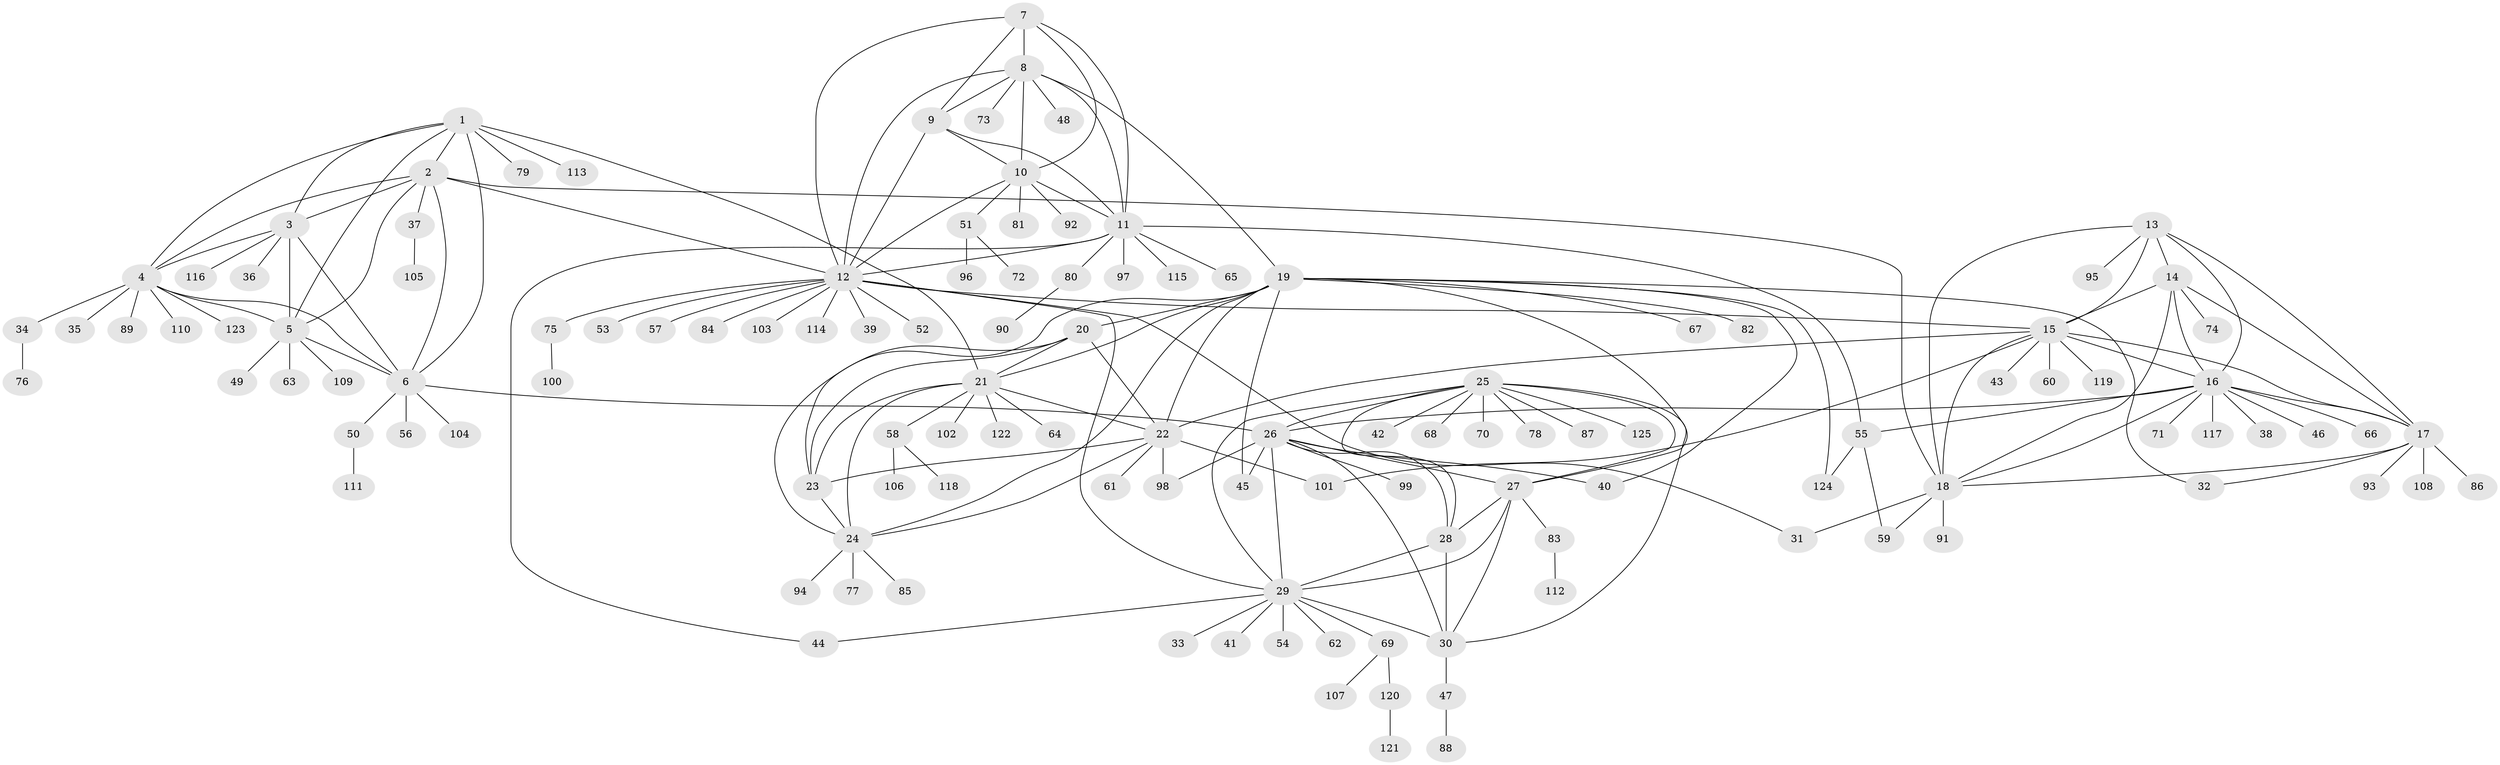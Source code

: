 // coarse degree distribution, {15: 0.013157894736842105, 2: 0.14473684210526316, 1: 0.5789473684210527, 7: 0.02631578947368421, 8: 0.06578947368421052, 6: 0.06578947368421052, 4: 0.039473684210526314, 5: 0.039473684210526314, 9: 0.013157894736842105, 13: 0.013157894736842105}
// Generated by graph-tools (version 1.1) at 2025/37/03/04/25 23:37:48]
// undirected, 125 vertices, 190 edges
graph export_dot {
  node [color=gray90,style=filled];
  1;
  2;
  3;
  4;
  5;
  6;
  7;
  8;
  9;
  10;
  11;
  12;
  13;
  14;
  15;
  16;
  17;
  18;
  19;
  20;
  21;
  22;
  23;
  24;
  25;
  26;
  27;
  28;
  29;
  30;
  31;
  32;
  33;
  34;
  35;
  36;
  37;
  38;
  39;
  40;
  41;
  42;
  43;
  44;
  45;
  46;
  47;
  48;
  49;
  50;
  51;
  52;
  53;
  54;
  55;
  56;
  57;
  58;
  59;
  60;
  61;
  62;
  63;
  64;
  65;
  66;
  67;
  68;
  69;
  70;
  71;
  72;
  73;
  74;
  75;
  76;
  77;
  78;
  79;
  80;
  81;
  82;
  83;
  84;
  85;
  86;
  87;
  88;
  89;
  90;
  91;
  92;
  93;
  94;
  95;
  96;
  97;
  98;
  99;
  100;
  101;
  102;
  103;
  104;
  105;
  106;
  107;
  108;
  109;
  110;
  111;
  112;
  113;
  114;
  115;
  116;
  117;
  118;
  119;
  120;
  121;
  122;
  123;
  124;
  125;
  1 -- 2;
  1 -- 3;
  1 -- 4;
  1 -- 5;
  1 -- 6;
  1 -- 21;
  1 -- 79;
  1 -- 113;
  2 -- 3;
  2 -- 4;
  2 -- 5;
  2 -- 6;
  2 -- 12;
  2 -- 18;
  2 -- 37;
  3 -- 4;
  3 -- 5;
  3 -- 6;
  3 -- 36;
  3 -- 116;
  4 -- 5;
  4 -- 6;
  4 -- 34;
  4 -- 35;
  4 -- 89;
  4 -- 110;
  4 -- 123;
  5 -- 6;
  5 -- 49;
  5 -- 63;
  5 -- 109;
  6 -- 26;
  6 -- 50;
  6 -- 56;
  6 -- 104;
  7 -- 8;
  7 -- 9;
  7 -- 10;
  7 -- 11;
  7 -- 12;
  8 -- 9;
  8 -- 10;
  8 -- 11;
  8 -- 12;
  8 -- 19;
  8 -- 48;
  8 -- 73;
  9 -- 10;
  9 -- 11;
  9 -- 12;
  10 -- 11;
  10 -- 12;
  10 -- 51;
  10 -- 81;
  10 -- 92;
  11 -- 12;
  11 -- 44;
  11 -- 55;
  11 -- 65;
  11 -- 80;
  11 -- 97;
  11 -- 115;
  12 -- 15;
  12 -- 29;
  12 -- 31;
  12 -- 39;
  12 -- 52;
  12 -- 53;
  12 -- 57;
  12 -- 75;
  12 -- 84;
  12 -- 103;
  12 -- 114;
  13 -- 14;
  13 -- 15;
  13 -- 16;
  13 -- 17;
  13 -- 18;
  13 -- 95;
  14 -- 15;
  14 -- 16;
  14 -- 17;
  14 -- 18;
  14 -- 74;
  15 -- 16;
  15 -- 17;
  15 -- 18;
  15 -- 22;
  15 -- 43;
  15 -- 60;
  15 -- 101;
  15 -- 119;
  16 -- 17;
  16 -- 18;
  16 -- 26;
  16 -- 38;
  16 -- 46;
  16 -- 55;
  16 -- 66;
  16 -- 71;
  16 -- 117;
  17 -- 18;
  17 -- 32;
  17 -- 86;
  17 -- 93;
  17 -- 108;
  18 -- 31;
  18 -- 59;
  18 -- 91;
  19 -- 20;
  19 -- 21;
  19 -- 22;
  19 -- 23;
  19 -- 24;
  19 -- 27;
  19 -- 32;
  19 -- 40;
  19 -- 45;
  19 -- 67;
  19 -- 82;
  19 -- 124;
  20 -- 21;
  20 -- 22;
  20 -- 23;
  20 -- 24;
  21 -- 22;
  21 -- 23;
  21 -- 24;
  21 -- 58;
  21 -- 64;
  21 -- 102;
  21 -- 122;
  22 -- 23;
  22 -- 24;
  22 -- 61;
  22 -- 98;
  22 -- 101;
  23 -- 24;
  24 -- 77;
  24 -- 85;
  24 -- 94;
  25 -- 26;
  25 -- 27;
  25 -- 28;
  25 -- 29;
  25 -- 30;
  25 -- 42;
  25 -- 68;
  25 -- 70;
  25 -- 78;
  25 -- 87;
  25 -- 125;
  26 -- 27;
  26 -- 28;
  26 -- 29;
  26 -- 30;
  26 -- 40;
  26 -- 45;
  26 -- 98;
  26 -- 99;
  27 -- 28;
  27 -- 29;
  27 -- 30;
  27 -- 83;
  28 -- 29;
  28 -- 30;
  29 -- 30;
  29 -- 33;
  29 -- 41;
  29 -- 44;
  29 -- 54;
  29 -- 62;
  29 -- 69;
  30 -- 47;
  34 -- 76;
  37 -- 105;
  47 -- 88;
  50 -- 111;
  51 -- 72;
  51 -- 96;
  55 -- 59;
  55 -- 124;
  58 -- 106;
  58 -- 118;
  69 -- 107;
  69 -- 120;
  75 -- 100;
  80 -- 90;
  83 -- 112;
  120 -- 121;
}
